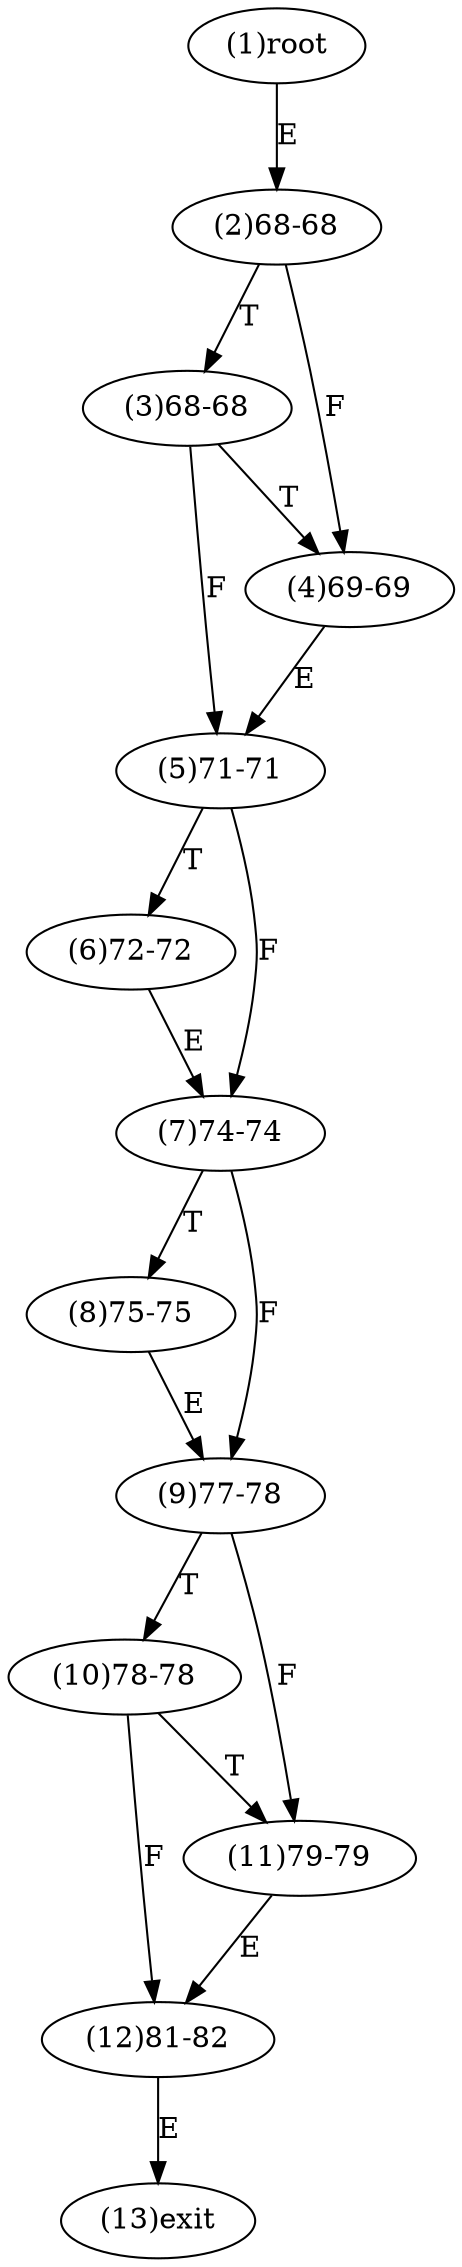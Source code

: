 digraph "" { 
1[ label="(1)root"];
2[ label="(2)68-68"];
3[ label="(3)68-68"];
4[ label="(4)69-69"];
5[ label="(5)71-71"];
6[ label="(6)72-72"];
7[ label="(7)74-74"];
8[ label="(8)75-75"];
9[ label="(9)77-78"];
10[ label="(10)78-78"];
11[ label="(11)79-79"];
12[ label="(12)81-82"];
13[ label="(13)exit"];
1->2[ label="E"];
2->4[ label="F"];
2->3[ label="T"];
3->5[ label="F"];
3->4[ label="T"];
4->5[ label="E"];
5->7[ label="F"];
5->6[ label="T"];
6->7[ label="E"];
7->9[ label="F"];
7->8[ label="T"];
8->9[ label="E"];
9->11[ label="F"];
9->10[ label="T"];
10->12[ label="F"];
10->11[ label="T"];
11->12[ label="E"];
12->13[ label="E"];
}